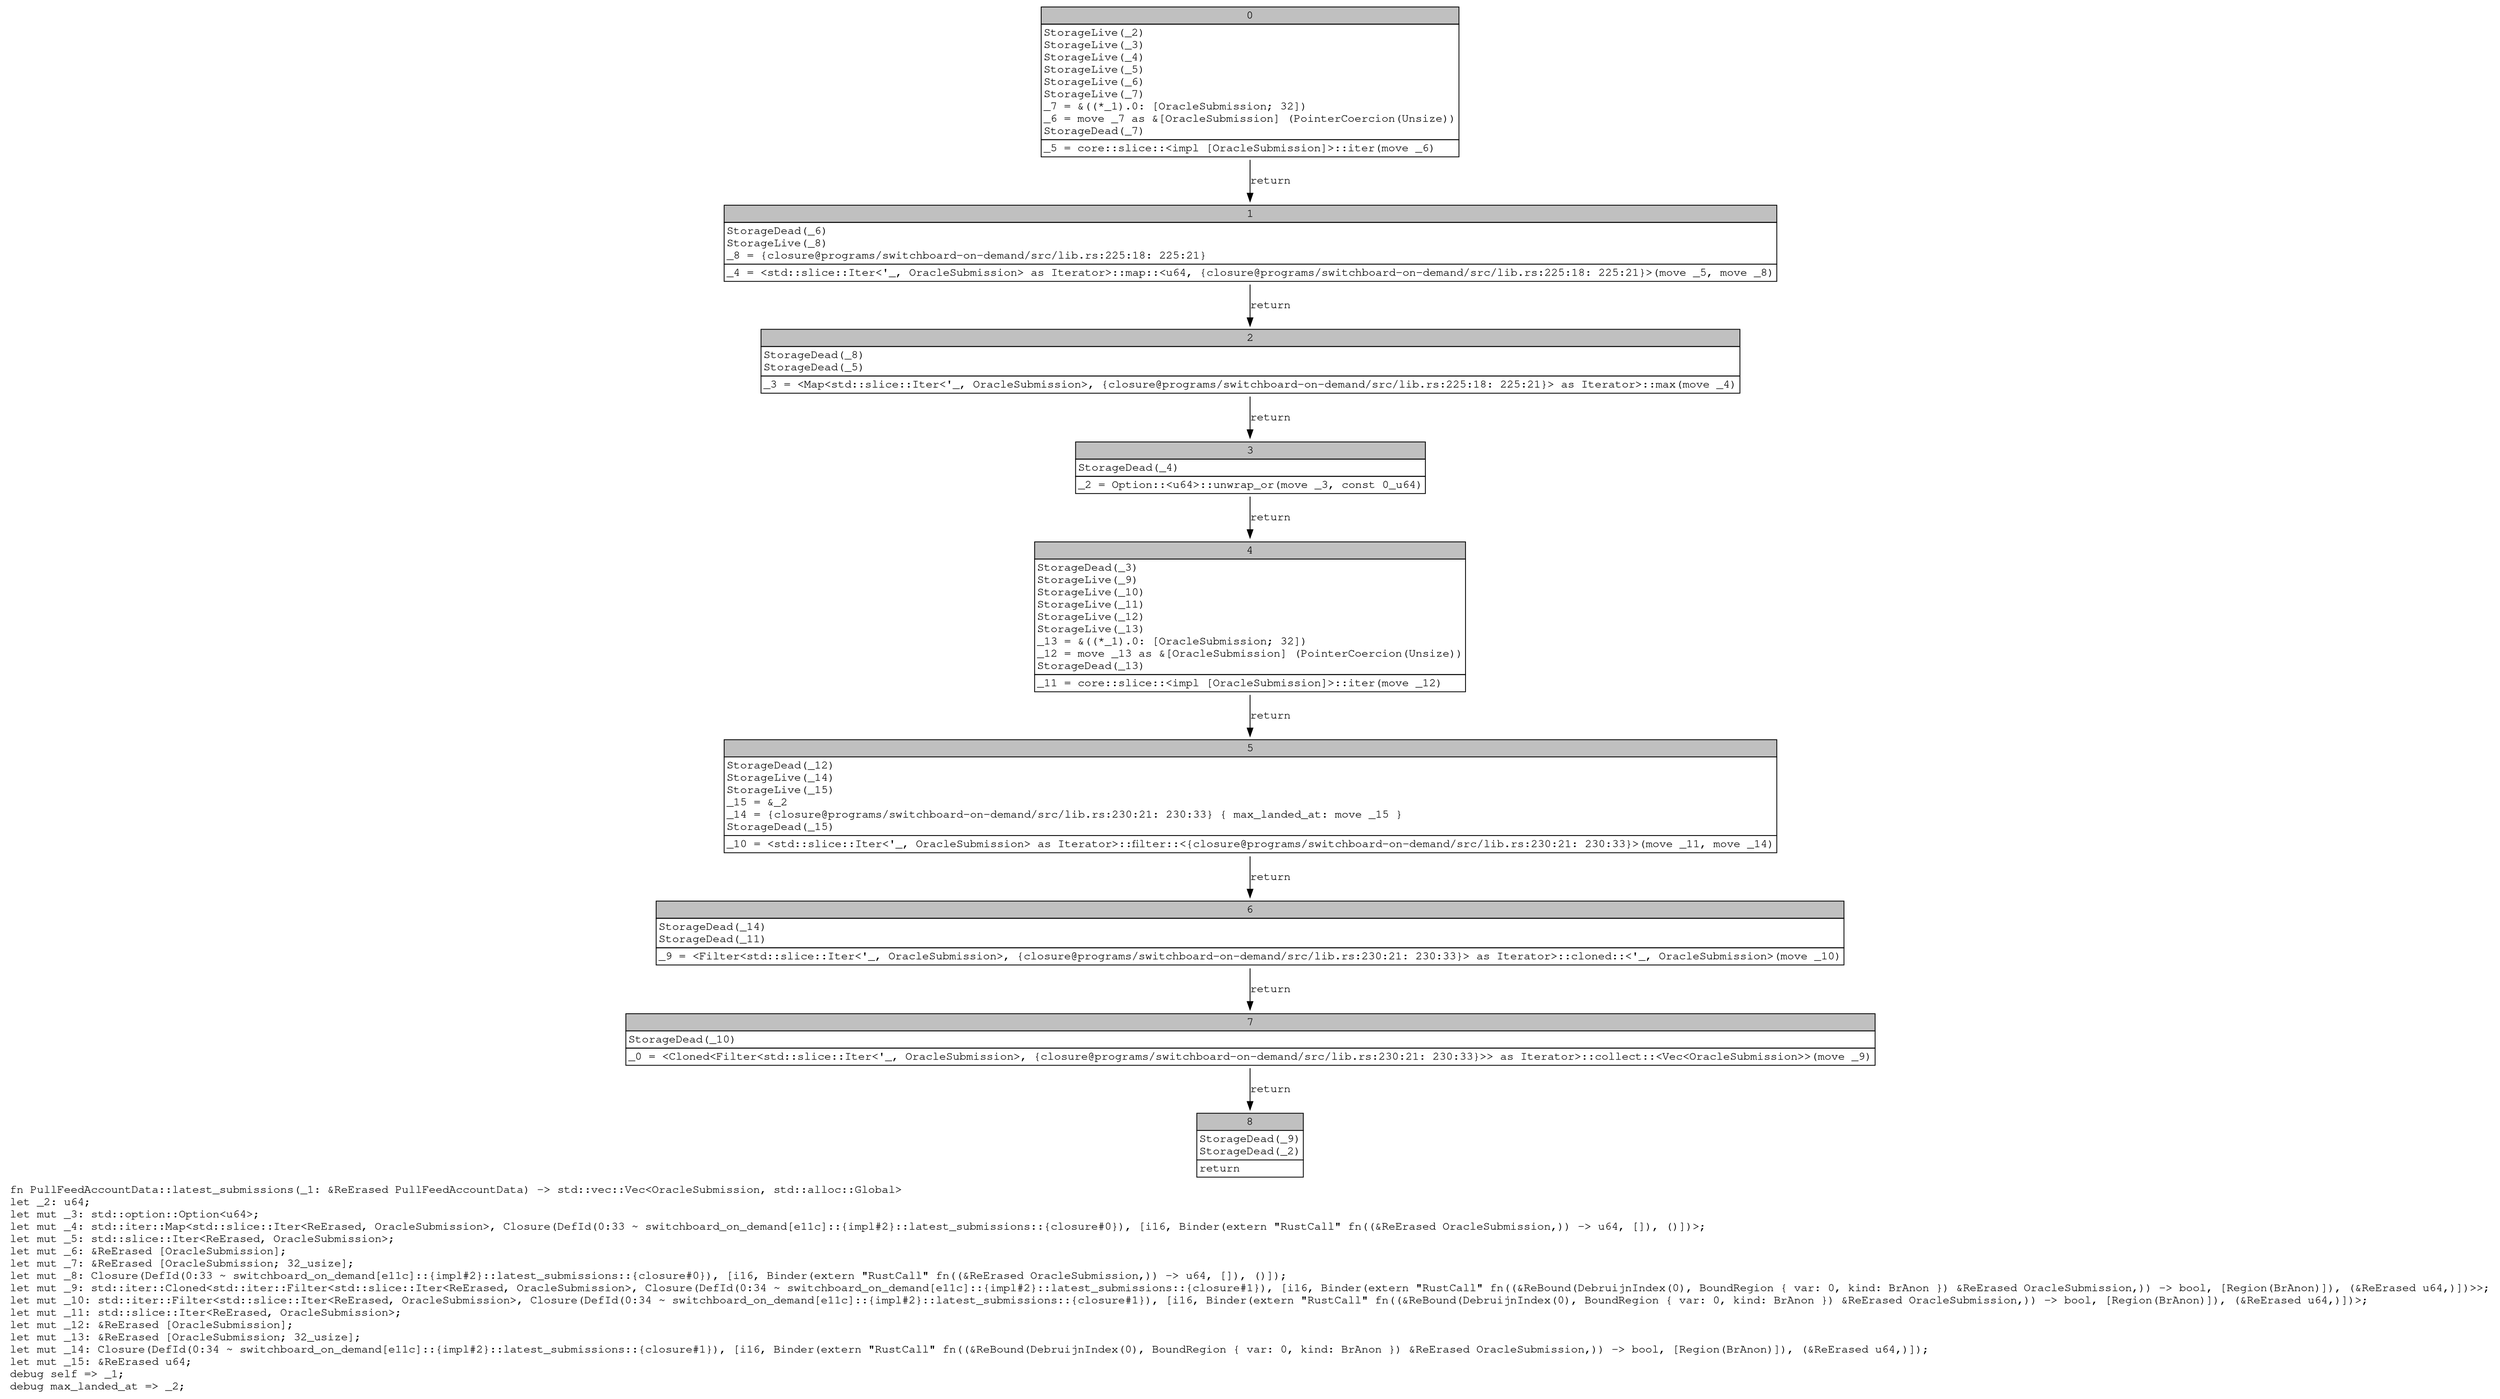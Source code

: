 digraph Mir_0_32 {
    graph [fontname="Courier, monospace"];
    node [fontname="Courier, monospace"];
    edge [fontname="Courier, monospace"];
    label=<fn PullFeedAccountData::latest_submissions(_1: &amp;ReErased PullFeedAccountData) -&gt; std::vec::Vec&lt;OracleSubmission, std::alloc::Global&gt;<br align="left"/>let _2: u64;<br align="left"/>let mut _3: std::option::Option&lt;u64&gt;;<br align="left"/>let mut _4: std::iter::Map&lt;std::slice::Iter&lt;ReErased, OracleSubmission&gt;, Closure(DefId(0:33 ~ switchboard_on_demand[e11c]::{impl#2}::latest_submissions::{closure#0}), [i16, Binder(extern &quot;RustCall&quot; fn((&amp;ReErased OracleSubmission,)) -&gt; u64, []), ()])&gt;;<br align="left"/>let mut _5: std::slice::Iter&lt;ReErased, OracleSubmission&gt;;<br align="left"/>let mut _6: &amp;ReErased [OracleSubmission];<br align="left"/>let mut _7: &amp;ReErased [OracleSubmission; 32_usize];<br align="left"/>let mut _8: Closure(DefId(0:33 ~ switchboard_on_demand[e11c]::{impl#2}::latest_submissions::{closure#0}), [i16, Binder(extern &quot;RustCall&quot; fn((&amp;ReErased OracleSubmission,)) -&gt; u64, []), ()]);<br align="left"/>let mut _9: std::iter::Cloned&lt;std::iter::Filter&lt;std::slice::Iter&lt;ReErased, OracleSubmission&gt;, Closure(DefId(0:34 ~ switchboard_on_demand[e11c]::{impl#2}::latest_submissions::{closure#1}), [i16, Binder(extern &quot;RustCall&quot; fn((&amp;ReBound(DebruijnIndex(0), BoundRegion { var: 0, kind: BrAnon }) &amp;ReErased OracleSubmission,)) -&gt; bool, [Region(BrAnon)]), (&amp;ReErased u64,)])&gt;&gt;;<br align="left"/>let mut _10: std::iter::Filter&lt;std::slice::Iter&lt;ReErased, OracleSubmission&gt;, Closure(DefId(0:34 ~ switchboard_on_demand[e11c]::{impl#2}::latest_submissions::{closure#1}), [i16, Binder(extern &quot;RustCall&quot; fn((&amp;ReBound(DebruijnIndex(0), BoundRegion { var: 0, kind: BrAnon }) &amp;ReErased OracleSubmission,)) -&gt; bool, [Region(BrAnon)]), (&amp;ReErased u64,)])&gt;;<br align="left"/>let mut _11: std::slice::Iter&lt;ReErased, OracleSubmission&gt;;<br align="left"/>let mut _12: &amp;ReErased [OracleSubmission];<br align="left"/>let mut _13: &amp;ReErased [OracleSubmission; 32_usize];<br align="left"/>let mut _14: Closure(DefId(0:34 ~ switchboard_on_demand[e11c]::{impl#2}::latest_submissions::{closure#1}), [i16, Binder(extern &quot;RustCall&quot; fn((&amp;ReBound(DebruijnIndex(0), BoundRegion { var: 0, kind: BrAnon }) &amp;ReErased OracleSubmission,)) -&gt; bool, [Region(BrAnon)]), (&amp;ReErased u64,)]);<br align="left"/>let mut _15: &amp;ReErased u64;<br align="left"/>debug self =&gt; _1;<br align="left"/>debug max_landed_at =&gt; _2;<br align="left"/>>;
    bb0__0_32 [shape="none", label=<<table border="0" cellborder="1" cellspacing="0"><tr><td bgcolor="gray" align="center" colspan="1">0</td></tr><tr><td align="left" balign="left">StorageLive(_2)<br/>StorageLive(_3)<br/>StorageLive(_4)<br/>StorageLive(_5)<br/>StorageLive(_6)<br/>StorageLive(_7)<br/>_7 = &amp;((*_1).0: [OracleSubmission; 32])<br/>_6 = move _7 as &amp;[OracleSubmission] (PointerCoercion(Unsize))<br/>StorageDead(_7)<br/></td></tr><tr><td align="left">_5 = core::slice::&lt;impl [OracleSubmission]&gt;::iter(move _6)</td></tr></table>>];
    bb1__0_32 [shape="none", label=<<table border="0" cellborder="1" cellspacing="0"><tr><td bgcolor="gray" align="center" colspan="1">1</td></tr><tr><td align="left" balign="left">StorageDead(_6)<br/>StorageLive(_8)<br/>_8 = {closure@programs/switchboard-on-demand/src/lib.rs:225:18: 225:21}<br/></td></tr><tr><td align="left">_4 = &lt;std::slice::Iter&lt;'_, OracleSubmission&gt; as Iterator&gt;::map::&lt;u64, {closure@programs/switchboard-on-demand/src/lib.rs:225:18: 225:21}&gt;(move _5, move _8)</td></tr></table>>];
    bb2__0_32 [shape="none", label=<<table border="0" cellborder="1" cellspacing="0"><tr><td bgcolor="gray" align="center" colspan="1">2</td></tr><tr><td align="left" balign="left">StorageDead(_8)<br/>StorageDead(_5)<br/></td></tr><tr><td align="left">_3 = &lt;Map&lt;std::slice::Iter&lt;'_, OracleSubmission&gt;, {closure@programs/switchboard-on-demand/src/lib.rs:225:18: 225:21}&gt; as Iterator&gt;::max(move _4)</td></tr></table>>];
    bb3__0_32 [shape="none", label=<<table border="0" cellborder="1" cellspacing="0"><tr><td bgcolor="gray" align="center" colspan="1">3</td></tr><tr><td align="left" balign="left">StorageDead(_4)<br/></td></tr><tr><td align="left">_2 = Option::&lt;u64&gt;::unwrap_or(move _3, const 0_u64)</td></tr></table>>];
    bb4__0_32 [shape="none", label=<<table border="0" cellborder="1" cellspacing="0"><tr><td bgcolor="gray" align="center" colspan="1">4</td></tr><tr><td align="left" balign="left">StorageDead(_3)<br/>StorageLive(_9)<br/>StorageLive(_10)<br/>StorageLive(_11)<br/>StorageLive(_12)<br/>StorageLive(_13)<br/>_13 = &amp;((*_1).0: [OracleSubmission; 32])<br/>_12 = move _13 as &amp;[OracleSubmission] (PointerCoercion(Unsize))<br/>StorageDead(_13)<br/></td></tr><tr><td align="left">_11 = core::slice::&lt;impl [OracleSubmission]&gt;::iter(move _12)</td></tr></table>>];
    bb5__0_32 [shape="none", label=<<table border="0" cellborder="1" cellspacing="0"><tr><td bgcolor="gray" align="center" colspan="1">5</td></tr><tr><td align="left" balign="left">StorageDead(_12)<br/>StorageLive(_14)<br/>StorageLive(_15)<br/>_15 = &amp;_2<br/>_14 = {closure@programs/switchboard-on-demand/src/lib.rs:230:21: 230:33} { max_landed_at: move _15 }<br/>StorageDead(_15)<br/></td></tr><tr><td align="left">_10 = &lt;std::slice::Iter&lt;'_, OracleSubmission&gt; as Iterator&gt;::filter::&lt;{closure@programs/switchboard-on-demand/src/lib.rs:230:21: 230:33}&gt;(move _11, move _14)</td></tr></table>>];
    bb6__0_32 [shape="none", label=<<table border="0" cellborder="1" cellspacing="0"><tr><td bgcolor="gray" align="center" colspan="1">6</td></tr><tr><td align="left" balign="left">StorageDead(_14)<br/>StorageDead(_11)<br/></td></tr><tr><td align="left">_9 = &lt;Filter&lt;std::slice::Iter&lt;'_, OracleSubmission&gt;, {closure@programs/switchboard-on-demand/src/lib.rs:230:21: 230:33}&gt; as Iterator&gt;::cloned::&lt;'_, OracleSubmission&gt;(move _10)</td></tr></table>>];
    bb7__0_32 [shape="none", label=<<table border="0" cellborder="1" cellspacing="0"><tr><td bgcolor="gray" align="center" colspan="1">7</td></tr><tr><td align="left" balign="left">StorageDead(_10)<br/></td></tr><tr><td align="left">_0 = &lt;Cloned&lt;Filter&lt;std::slice::Iter&lt;'_, OracleSubmission&gt;, {closure@programs/switchboard-on-demand/src/lib.rs:230:21: 230:33}&gt;&gt; as Iterator&gt;::collect::&lt;Vec&lt;OracleSubmission&gt;&gt;(move _9)</td></tr></table>>];
    bb8__0_32 [shape="none", label=<<table border="0" cellborder="1" cellspacing="0"><tr><td bgcolor="gray" align="center" colspan="1">8</td></tr><tr><td align="left" balign="left">StorageDead(_9)<br/>StorageDead(_2)<br/></td></tr><tr><td align="left">return</td></tr></table>>];
    bb0__0_32 -> bb1__0_32 [label="return"];
    bb1__0_32 -> bb2__0_32 [label="return"];
    bb2__0_32 -> bb3__0_32 [label="return"];
    bb3__0_32 -> bb4__0_32 [label="return"];
    bb4__0_32 -> bb5__0_32 [label="return"];
    bb5__0_32 -> bb6__0_32 [label="return"];
    bb6__0_32 -> bb7__0_32 [label="return"];
    bb7__0_32 -> bb8__0_32 [label="return"];
}
